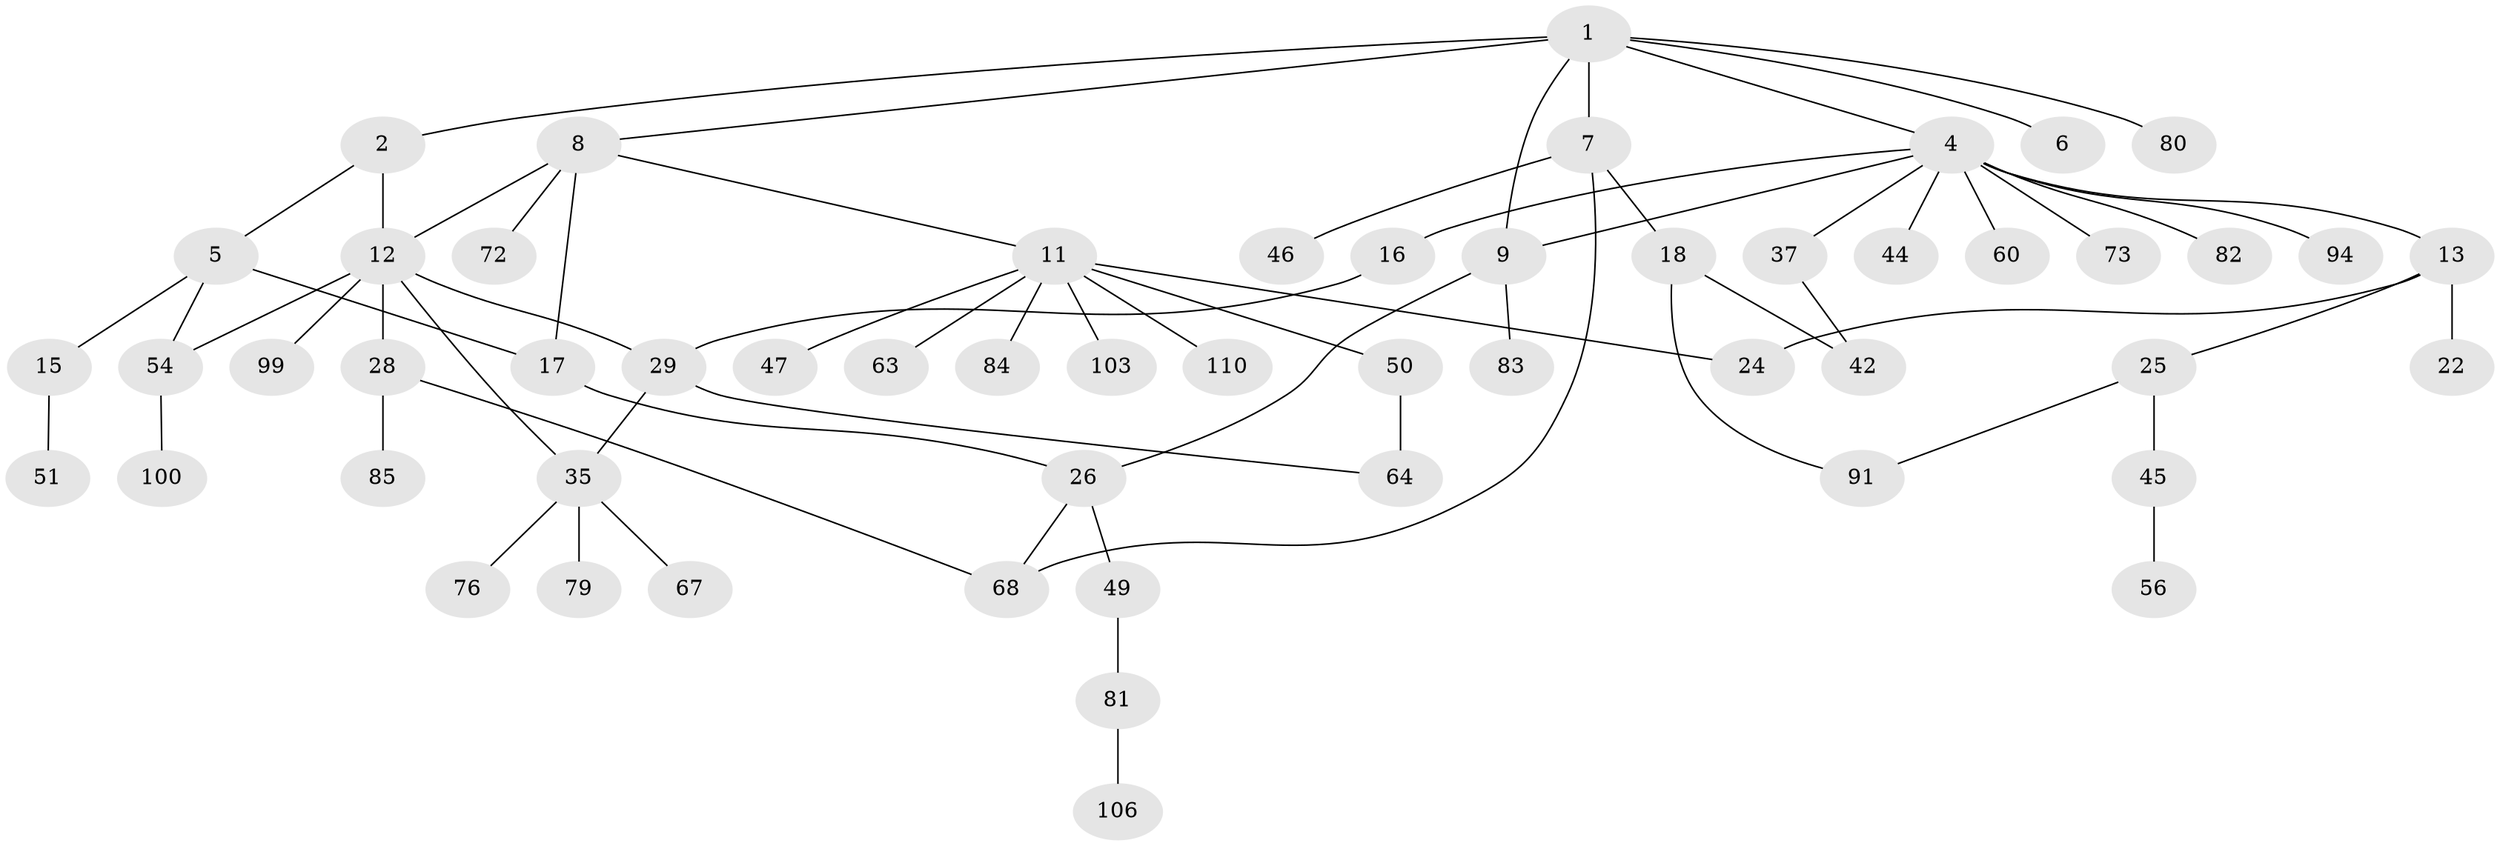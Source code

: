 // original degree distribution, {4: 0.09009009009009009, 3: 0.16216216216216217, 5: 0.05405405405405406, 7: 0.018018018018018018, 2: 0.32432432432432434, 6: 0.009009009009009009, 1: 0.34234234234234234}
// Generated by graph-tools (version 1.1) at 2025/13/03/09/25 04:13:30]
// undirected, 55 vertices, 67 edges
graph export_dot {
graph [start="1"]
  node [color=gray90,style=filled];
  1 [super="+3"];
  2;
  4 [super="+20+90+40"];
  5 [super="+31"];
  6 [super="+39"];
  7 [super="+14"];
  8 [super="+10"];
  9;
  11 [super="+23+30+109"];
  12 [super="+27+21"];
  13 [super="+19"];
  15;
  16 [super="+101"];
  17 [super="+87"];
  18 [super="+32"];
  22;
  24 [super="+61"];
  25 [super="+78"];
  26;
  28 [super="+38"];
  29 [super="+41+111"];
  35 [super="+57+36+102+43"];
  37 [super="+66"];
  42;
  44;
  45 [super="+59"];
  46;
  47;
  49 [super="+58"];
  50 [super="+105"];
  51;
  54 [super="+86+75+71"];
  56;
  60;
  63;
  64;
  67;
  68 [super="+98"];
  72;
  73;
  76;
  79;
  80 [super="+107"];
  81;
  82 [super="+108"];
  83 [super="+93"];
  84 [super="+92"];
  85;
  91 [super="+96"];
  94;
  99;
  100;
  103;
  106;
  110;
  1 -- 2;
  1 -- 4;
  1 -- 80;
  1 -- 6;
  1 -- 7;
  1 -- 8;
  1 -- 9;
  2 -- 5;
  2 -- 12;
  4 -- 13 [weight=2];
  4 -- 16;
  4 -- 37;
  4 -- 73;
  4 -- 44;
  4 -- 82 [weight=2];
  4 -- 60;
  4 -- 94;
  4 -- 9;
  5 -- 15;
  5 -- 54;
  5 -- 17;
  7 -- 18;
  7 -- 68;
  7 -- 46;
  8 -- 11;
  8 -- 12;
  8 -- 17 [weight=2];
  8 -- 72;
  9 -- 26;
  9 -- 83;
  11 -- 47;
  11 -- 84;
  11 -- 24;
  11 -- 50;
  11 -- 110;
  11 -- 103;
  11 -- 63;
  12 -- 35;
  12 -- 29;
  12 -- 54;
  12 -- 28;
  12 -- 99;
  13 -- 22;
  13 -- 24;
  13 -- 25;
  15 -- 51;
  16 -- 29;
  17 -- 26;
  18 -- 91;
  18 -- 42;
  25 -- 45;
  25 -- 91;
  26 -- 49;
  26 -- 68;
  28 -- 68;
  28 -- 85;
  29 -- 64;
  29 -- 35;
  35 -- 67;
  35 -- 76;
  35 -- 79;
  37 -- 42;
  45 -- 56;
  49 -- 81;
  50 -- 64 [weight=2];
  54 -- 100;
  81 -- 106;
}
